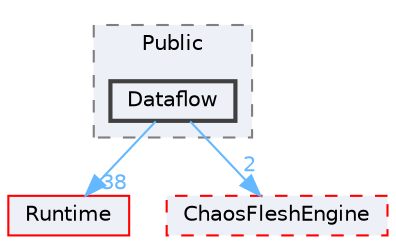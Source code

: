 digraph "Dataflow"
{
 // INTERACTIVE_SVG=YES
 // LATEX_PDF_SIZE
  bgcolor="transparent";
  edge [fontname=Helvetica,fontsize=10,labelfontname=Helvetica,labelfontsize=10];
  node [fontname=Helvetica,fontsize=10,shape=box,height=0.2,width=0.4];
  compound=true
  subgraph clusterdir_9570a80114b9f53e4d1b77af1f2a7a7a {
    graph [ bgcolor="#edf0f7", pencolor="grey50", label="Public", fontname=Helvetica,fontsize=10 style="filled,dashed", URL="dir_9570a80114b9f53e4d1b77af1f2a7a7a.html",tooltip=""]
  dir_60743795be95be01a5b7cb323057ea00 [label="Dataflow", fillcolor="#edf0f7", color="grey25", style="filled,bold", URL="dir_60743795be95be01a5b7cb323057ea00.html",tooltip=""];
  }
  dir_7536b172fbd480bfd146a1b1acd6856b [label="Runtime", fillcolor="#edf0f7", color="red", style="filled", URL="dir_7536b172fbd480bfd146a1b1acd6856b.html",tooltip=""];
  dir_f95bc6adb130a570c0eff89394882a7a [label="ChaosFleshEngine", fillcolor="#edf0f7", color="red", style="filled,dashed", URL="dir_f95bc6adb130a570c0eff89394882a7a.html",tooltip=""];
  dir_60743795be95be01a5b7cb323057ea00->dir_7536b172fbd480bfd146a1b1acd6856b [headlabel="38", labeldistance=1.5 headhref="dir_000285_000984.html" href="dir_000285_000984.html" color="steelblue1" fontcolor="steelblue1"];
  dir_60743795be95be01a5b7cb323057ea00->dir_f95bc6adb130a570c0eff89394882a7a [headlabel="2", labeldistance=1.5 headhref="dir_000285_000147.html" href="dir_000285_000147.html" color="steelblue1" fontcolor="steelblue1"];
}
